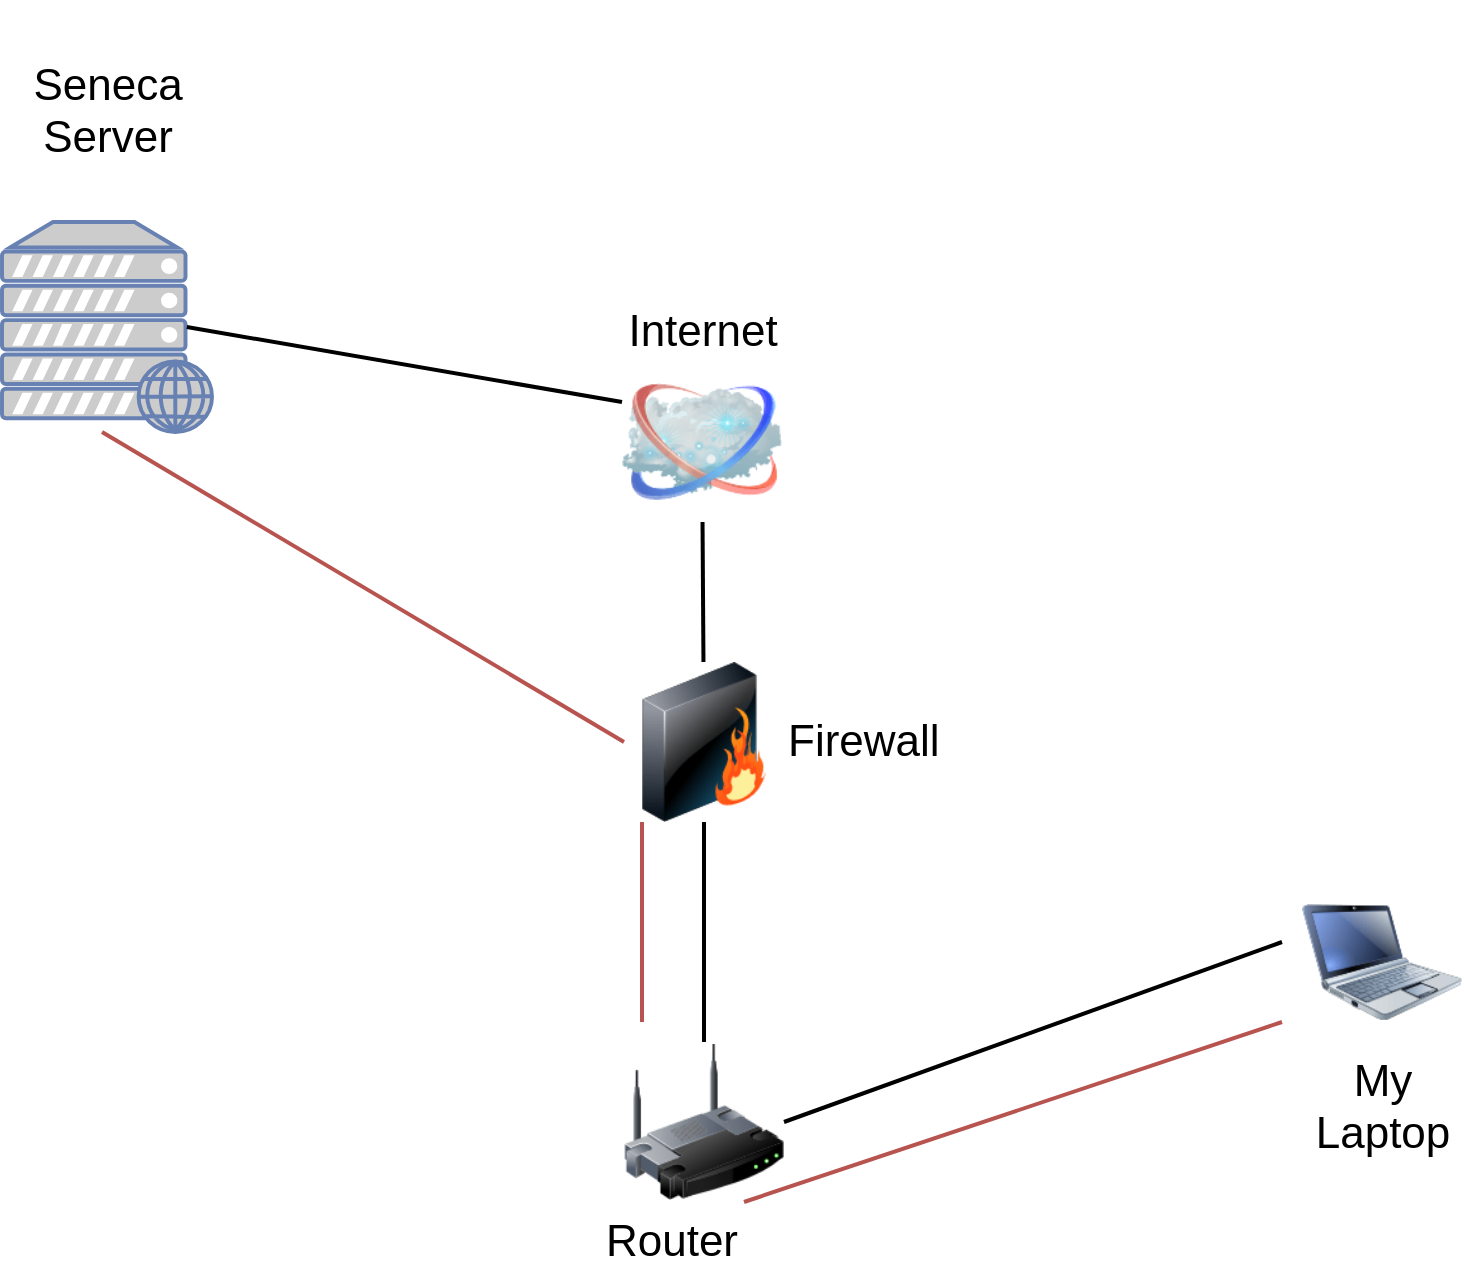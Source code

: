 <mxfile version="13.8.0" type="device"><diagram name="Page-1" id="55a83fd1-7818-8e21-69c5-c3457e3827bb"><mxGraphModel dx="1320" dy="1702" grid="1" gridSize="10" guides="1" tooltips="1" connect="1" arrows="1" fold="1" page="1" pageScale="1" pageWidth="1100" pageHeight="850" background="#ffffff" math="0" shadow="0"><root><mxCell id="0"/><mxCell id="1" parent="0"/><mxCell id="69ecfefc5c41e42c-18" style="edgeStyle=none;rounded=0;html=1;labelBackgroundColor=none;endArrow=none;strokeWidth=2;fontFamily=Verdana;fontSize=22" parent="1" source="69ecfefc5c41e42c-1" target="69ecfefc5c41e42c-3" edge="1"><mxGeometry relative="1" as="geometry"/></mxCell><mxCell id="69ecfefc5c41e42c-1" value="" style="image;html=1;labelBackgroundColor=#ffffff;image=img/lib/clip_art/networking/Wireless_Router_128x128.png;rounded=1;shadow=0;comic=0;strokeWidth=2;fontSize=22" parent="1" vertex="1"><mxGeometry x="471" y="480" width="80" height="80" as="geometry"/></mxCell><mxCell id="69ecfefc5c41e42c-2" value="Internet" style="image;html=1;labelBackgroundColor=#ffffff;image=img/lib/clip_art/networking/Cloud_128x128.png;rounded=1;shadow=0;comic=0;strokeWidth=2;fontSize=22;labelPosition=center;verticalLabelPosition=top;align=center;verticalAlign=bottom;" parent="1" vertex="1"><mxGeometry x="470" y="140" width="80" height="80" as="geometry"/></mxCell><mxCell id="69ecfefc5c41e42c-19" style="edgeStyle=none;rounded=0;html=1;labelBackgroundColor=none;endArrow=none;strokeWidth=2;fontFamily=Verdana;fontSize=22" parent="1" source="69ecfefc5c41e42c-3" target="69ecfefc5c41e42c-2" edge="1"><mxGeometry relative="1" as="geometry"/></mxCell><mxCell id="69ecfefc5c41e42c-3" value="Firewall" style="image;html=1;labelBackgroundColor=#ffffff;image=img/lib/clip_art/networking/Firewall_128x128.png;rounded=1;shadow=0;comic=0;strokeWidth=2;fontSize=22;labelPosition=right;verticalLabelPosition=middle;align=left;verticalAlign=middle;" parent="1" vertex="1"><mxGeometry x="471" y="290" width="80" height="80" as="geometry"/></mxCell><mxCell id="69ecfefc5c41e42c-9" value="My &lt;br&gt;Laptop" style="image;html=1;labelBackgroundColor=#ffffff;image=img/lib/clip_art/computers/Netbook_128x128.png;rounded=1;shadow=0;comic=0;strokeColor=#000000;strokeWidth=2;fillColor=#FFFFFF;fontSize=22;fontColor=#000000;" parent="1" vertex="1"><mxGeometry x="810" y="400" width="80" height="80" as="geometry"/></mxCell><mxCell id="vQPYGpB5v5bC6Y_ZRdZg-2" value="" style="fontColor=#0066CC;verticalAlign=top;verticalLabelPosition=bottom;labelPosition=center;align=center;html=1;outlineConnect=0;fillColor=#CCCCCC;strokeColor=#6881B3;gradientColor=none;gradientDirection=north;strokeWidth=2;shape=mxgraph.networks.web_server;" vertex="1" parent="1"><mxGeometry x="160" y="70" width="105" height="105" as="geometry"/></mxCell><mxCell id="vQPYGpB5v5bC6Y_ZRdZg-3" value="&lt;br&gt;&lt;br&gt;&lt;span style=&quot;color: rgb(0 , 0 , 0) ; font-family: &amp;#34;helvetica&amp;#34; ; font-size: 22px ; font-style: normal ; font-weight: 400 ; letter-spacing: normal ; text-align: left ; text-indent: 0px ; text-transform: none ; word-spacing: 0px ; background-color: rgb(255 , 255 , 255) ; display: inline ; float: none&quot;&gt;Seneca Server&lt;/span&gt;" style="text;html=1;strokeColor=none;fillColor=none;align=center;verticalAlign=middle;whiteSpace=wrap;rounded=0;strokeWidth=5;" vertex="1" parent="1"><mxGeometry x="167.5" y="-10" width="90" height="20" as="geometry"/></mxCell><mxCell id="vQPYGpB5v5bC6Y_ZRdZg-5" style="edgeStyle=none;rounded=0;html=1;labelBackgroundColor=none;endArrow=none;strokeWidth=2;fontFamily=Verdana;fontSize=22;exitX=1;exitY=0.5;exitDx=0;exitDy=0;" edge="1" parent="1" source="69ecfefc5c41e42c-1"><mxGeometry relative="1" as="geometry"><mxPoint x="520.229" y="475" as="sourcePoint"/><mxPoint x="800" y="430" as="targetPoint"/></mxGeometry></mxCell><mxCell id="vQPYGpB5v5bC6Y_ZRdZg-6" style="edgeStyle=none;rounded=0;html=1;labelBackgroundColor=none;endArrow=none;strokeWidth=2;fontFamily=Verdana;fontSize=22;exitX=0;exitY=0.25;exitDx=0;exitDy=0;entryX=0.88;entryY=0.5;entryDx=0;entryDy=0;entryPerimeter=0;" edge="1" parent="1" source="69ecfefc5c41e42c-2" target="vQPYGpB5v5bC6Y_ZRdZg-2"><mxGeometry relative="1" as="geometry"><mxPoint x="640" y="290" as="sourcePoint"/><mxPoint x="730" y="180" as="targetPoint"/><Array as="points"/></mxGeometry></mxCell><mxCell id="vQPYGpB5v5bC6Y_ZRdZg-7" style="edgeStyle=none;rounded=0;html=1;labelBackgroundColor=none;endArrow=none;strokeWidth=2;fontFamily=Verdana;fontSize=22;entryX=0.88;entryY=0.5;entryDx=0;entryDy=0;entryPerimeter=0;fillColor=#f8cecc;strokeColor=#b85450;exitX=0;exitY=0.5;exitDx=0;exitDy=0;" edge="1" parent="1" source="69ecfefc5c41e42c-3"><mxGeometry relative="1" as="geometry"><mxPoint x="460" y="490" as="sourcePoint"/><mxPoint x="210.0" y="175" as="targetPoint"/><Array as="points"/></mxGeometry></mxCell><mxCell id="vQPYGpB5v5bC6Y_ZRdZg-8" style="edgeStyle=none;rounded=0;html=1;labelBackgroundColor=none;endArrow=none;strokeWidth=2;fontFamily=Verdana;fontSize=22;fillColor=#f8cecc;strokeColor=#b85450;entryX=0.75;entryY=1;entryDx=0;entryDy=0;" edge="1" parent="1" target="69ecfefc5c41e42c-1"><mxGeometry relative="1" as="geometry"><mxPoint x="800" y="470" as="sourcePoint"/><mxPoint x="500" y="550" as="targetPoint"/><Array as="points"/></mxGeometry></mxCell><mxCell id="vQPYGpB5v5bC6Y_ZRdZg-13" value="&lt;span style=&quot;font-size: 22px ; background-color: rgb(255 , 255 , 255)&quot;&gt;Router&lt;/span&gt;" style="text;html=1;strokeColor=none;fillColor=none;align=center;verticalAlign=middle;whiteSpace=wrap;rounded=0;" vertex="1" parent="1"><mxGeometry x="460" y="570" width="70" height="20" as="geometry"/></mxCell><mxCell id="vQPYGpB5v5bC6Y_ZRdZg-14" style="edgeStyle=none;rounded=0;html=1;labelBackgroundColor=none;endArrow=none;strokeWidth=2;fontFamily=Verdana;fontSize=22;fillColor=#f8cecc;strokeColor=#b85450;" edge="1" parent="1"><mxGeometry relative="1" as="geometry"><mxPoint x="480" y="470" as="sourcePoint"/><mxPoint x="480" y="370" as="targetPoint"/><Array as="points"/></mxGeometry></mxCell></root></mxGraphModel></diagram></mxfile>